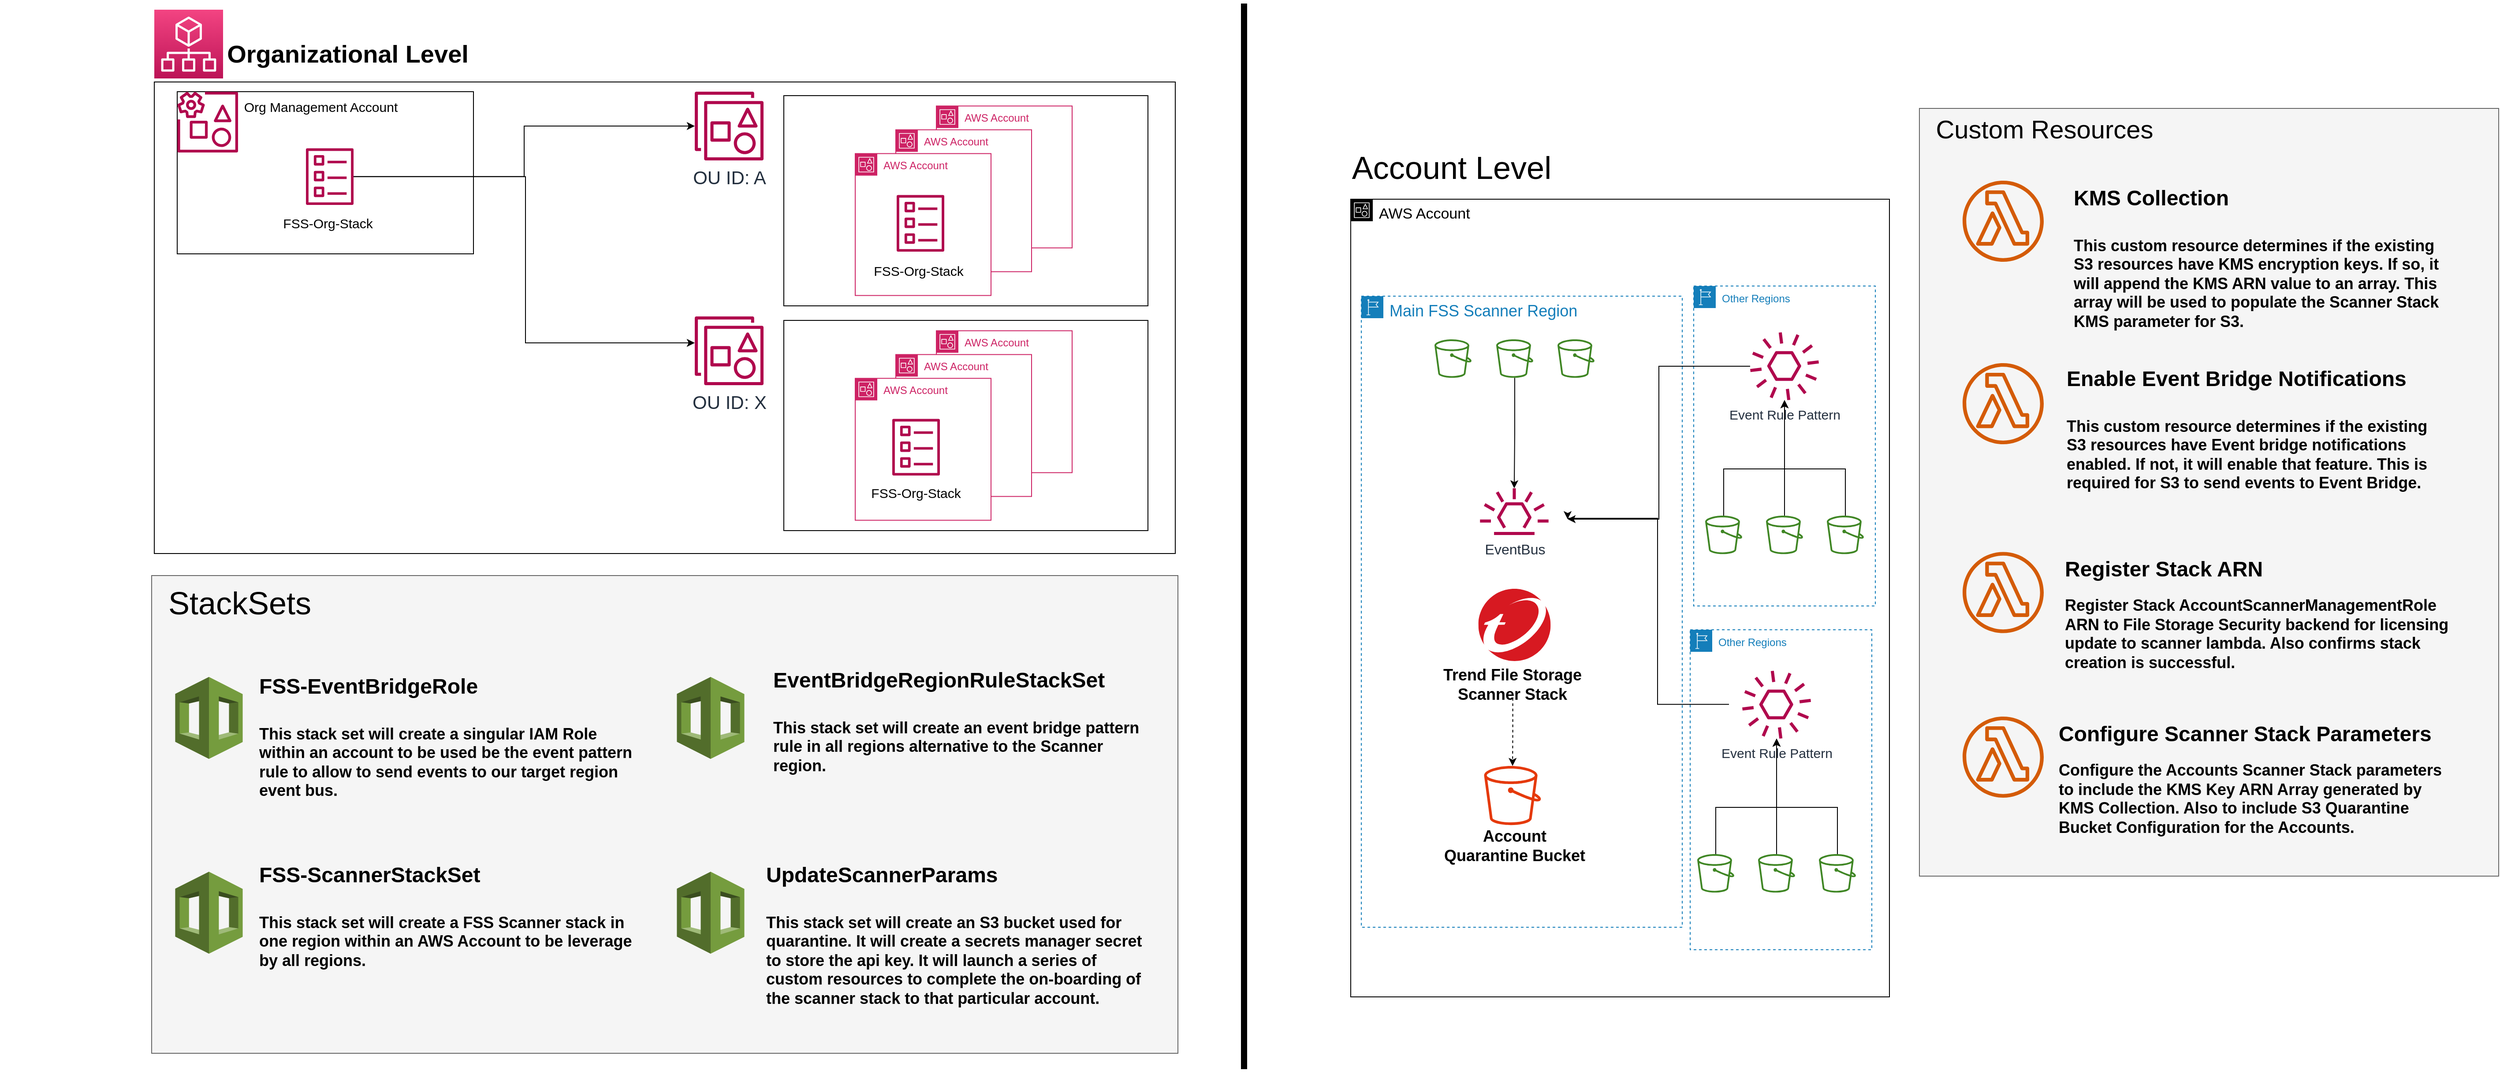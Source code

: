 <mxfile version="21.6.1" type="device">
  <diagram name="Page-1" id="3j2DbRwhAZ5pBn7KZ3mj">
    <mxGraphModel dx="3702" dy="1583" grid="0" gridSize="10" guides="1" tooltips="1" connect="1" arrows="1" fold="1" page="0" pageScale="1" pageWidth="850" pageHeight="1100" math="0" shadow="0">
      <root>
        <mxCell id="0" />
        <mxCell id="1" parent="0" />
        <mxCell id="oZfT8C8tXcBiXnzKXch5-41" value="" style="rounded=0;whiteSpace=wrap;html=1;rotation=90;fillColor=#f5f5f5;fontColor=#333333;strokeColor=#666666;" vertex="1" parent="1">
          <mxGeometry x="1581" y="-103" width="871" height="657" as="geometry" />
        </mxCell>
        <mxCell id="Dnke_G4tDf7t7-ALpO1Q-100" value="&lt;font style=&quot;font-size: 17px;&quot;&gt;AWS Account&lt;/font&gt;" style="points=[[0,0],[0.25,0],[0.5,0],[0.75,0],[1,0],[1,0.25],[1,0.5],[1,0.75],[1,1],[0.75,1],[0.5,1],[0.25,1],[0,1],[0,0.75],[0,0.5],[0,0.25]];outlineConnect=0;html=1;whiteSpace=wrap;fontSize=12;fontStyle=0;container=1;pointerEvents=0;collapsible=0;recursiveResize=0;shape=mxgraph.aws4.group;grIcon=mxgraph.aws4.group_account;verticalAlign=top;align=left;spacingLeft=30;dashed=0;" parent="1" vertex="1">
          <mxGeometry x="1043" y="-107" width="611" height="905" as="geometry" />
        </mxCell>
        <mxCell id="Dnke_G4tDf7t7-ALpO1Q-101" value="&lt;font style=&quot;font-size: 18px;&quot;&gt;Main FSS Scanner Region&lt;/font&gt;" style="points=[[0,0],[0.25,0],[0.5,0],[0.75,0],[1,0],[1,0.25],[1,0.5],[1,0.75],[1,1],[0.75,1],[0.5,1],[0.25,1],[0,1],[0,0.75],[0,0.5],[0,0.25]];outlineConnect=0;gradientColor=none;html=1;whiteSpace=wrap;fontSize=12;fontStyle=0;container=1;pointerEvents=0;collapsible=0;recursiveResize=0;shape=mxgraph.aws4.group;grIcon=mxgraph.aws4.group_region;strokeColor=#147EBA;fillColor=none;verticalAlign=top;align=left;spacingLeft=30;fontColor=#147EBA;dashed=1;" parent="Dnke_G4tDf7t7-ALpO1Q-100" vertex="1">
          <mxGeometry x="12" y="110" width="364" height="716" as="geometry" />
        </mxCell>
        <mxCell id="oZfT8C8tXcBiXnzKXch5-37" value="" style="whiteSpace=wrap;html=1;dashed=1;opacity=0;" vertex="1" parent="Dnke_G4tDf7t7-ALpO1Q-101">
          <mxGeometry x="114" y="223" width="120" height="60" as="geometry" />
        </mxCell>
        <mxCell id="Dnke_G4tDf7t7-ALpO1Q-104" value="" style="shape=image;verticalLabelPosition=bottom;labelBackgroundColor=default;verticalAlign=top;aspect=fixed;imageAspect=0;image=data:image/svg+xml,%3C%3Fxml%20version%3D%221.0%22%20encoding%3D%22utf-8%22%3F%3E%3Csvg%20version%3D%221.0%22%20id%3D%22Layer_1%22%20xmlns%3D%22http%3A%2F%2Fwww.w3.org%2F2000%2Fsvg%22%20xmlns%3Axlink%3D%22http%3A%2F%2Fwww.w3.org%2F1999%2Fxlink%22%20x%3D%220px%22%20y%3D%220px%22%20%20width%3D%2240px%22%20height%3D%2240px%22%20viewBox%3D%220%200%2040%2040%22%20enable-background%3D%22new%200%200%2040%2040%22%20xml%3Aspace%3D%22preserve%22%3E%3Cg%20id%3D%22Shape_2_%22%3E%20%3Cpath%20fill%3D%22%23FFFFFF%22%20d%3D%22M39.897%2C19.957c0%2C11.005-8.916%2C19.917-19.918%2C19.917%20%20c-11.006%2C0-19.927-8.912-19.927-19.917c0-11.006%2C8.919-19.918%2C19.927-19.918%20%20C30.982%2C0.039%2C39.897%2C8.953%2C39.897%2C19.957L39.897%2C19.957z%22%2F%3E%20%3Cpath%20fill%3D%22%23D71921%22%20d%3D%22M3.633%2C23.782c0.012-0.014%2C0.02-0.039%2C0.028-0.062%20%20c0.027-0.071%2C0.059-0.14%2C0.082-0.217c0.028-0.066%2C0.051-0.121%2C0.076-0.19%20%20c0.012-0.035%2C0.025-0.066%2C0.035-0.091c0.371-0.919%2C0.84-1.869%2C1.409-2.817%20%20c0.075-0.169%2C0.153-0.319%2C0.234-0.481l-2.4%2C0.011l0.584-1.28%20%20c1.974-0.541%2C5.264-1.644%2C8.41-4.682l0.087-0.012h1.656l-2.137%2C4.579%20%20l3.433-0.009l-0.632%2C1.368l-3.426%2C0.014c0%2C0-1.608%2C3.214-2.155%2C5.517%20%20c-0.424%2C2.57-0.009%2C4.483%2C2.293%2C5.204c1.422%2C0.437%2C3.193%2C0.334%2C5.103-0.202%20%20c4.446-1.39%2C9.196-4.443%2C12.675-8.486c5.726-6.652%2C5.841-13.458%2C0.252-15.186%20%20c-3.58-1.12-8.632%2C0.122-13.305%2C2.906c5.831-3.759%2C12.233-5.525%2C16.658-4.144%20%20c0.824%2C0.254%2C1.546%2C0.611%2C2.157%2C1.053c-3.647-4.02-8.931-6.553-14.789-6.553%20%20C8.939%2C0.021%2C0%2C8.955%2C0%2C19.98c0%2C4.063%2C1.218%2C7.851%2C3.312%2C11.01%20%20C2.519%2C29.042%2C2.632%2C26.537%2C3.633%2C23.782L3.633%2C23.782L3.633%2C23.782z%22%2F%3E%20%3Cpath%20fill%3D%22%23D71921%22%20d%3D%22M36.958%2C9.427c1.34%2C3.624-0.328%2C9.04-4.941%2C14.393%20%20c-6.92%2C8.046-17.854%2C12.913-24.414%2C10.879c-0.813-0.257-1.521-0.607-2.128-1.04%20%20c3.646%2C3.885%2C8.82%2C6.321%2C14.567%2C6.321C31.063%2C39.979%2C40%2C31.042%2C40%2C20.016%20%20C40%2C16.125%2C38.889%2C12.492%2C36.958%2C9.427L36.958%2C9.427L36.958%2C9.427z%22%2F%3E%3C%2Fg%3E%3Crect%20fill%3D%22none%22%20width%3D%2240%22%20height%3D%2240%22%2F%3E%3C%2Fsvg%3E;fontSize=14;" parent="Dnke_G4tDf7t7-ALpO1Q-101" vertex="1">
          <mxGeometry x="132.75" y="332" width="82" height="82" as="geometry" />
        </mxCell>
        <mxCell id="Dnke_G4tDf7t7-ALpO1Q-114" value="" style="sketch=0;outlineConnect=0;fontColor=#232F3E;gradientColor=none;fillColor=#3F8624;strokeColor=none;dashed=0;verticalLabelPosition=bottom;verticalAlign=top;align=center;html=1;fontSize=12;fontStyle=0;aspect=fixed;pointerEvents=1;shape=mxgraph.aws4.bucket;" parent="Dnke_G4tDf7t7-ALpO1Q-101" vertex="1">
          <mxGeometry x="83" y="49" width="42" height="43.68" as="geometry" />
        </mxCell>
        <mxCell id="oZfT8C8tXcBiXnzKXch5-6" style="edgeStyle=orthogonalEdgeStyle;rounded=0;orthogonalLoop=1;jettySize=auto;html=1;" edge="1" parent="Dnke_G4tDf7t7-ALpO1Q-101" source="Dnke_G4tDf7t7-ALpO1Q-115" target="Dnke_G4tDf7t7-ALpO1Q-105">
          <mxGeometry relative="1" as="geometry" />
        </mxCell>
        <mxCell id="Dnke_G4tDf7t7-ALpO1Q-115" value="" style="sketch=0;outlineConnect=0;fontColor=#232F3E;gradientColor=none;fillColor=#3F8624;strokeColor=none;dashed=0;verticalLabelPosition=bottom;verticalAlign=top;align=center;html=1;fontSize=12;fontStyle=0;aspect=fixed;pointerEvents=1;shape=mxgraph.aws4.bucket;" parent="Dnke_G4tDf7t7-ALpO1Q-101" vertex="1">
          <mxGeometry x="153" y="49" width="42" height="43.68" as="geometry" />
        </mxCell>
        <mxCell id="Dnke_G4tDf7t7-ALpO1Q-116" value="" style="sketch=0;outlineConnect=0;fontColor=#232F3E;gradientColor=none;fillColor=#3F8624;strokeColor=none;dashed=0;verticalLabelPosition=bottom;verticalAlign=top;align=center;html=1;fontSize=12;fontStyle=0;aspect=fixed;pointerEvents=1;shape=mxgraph.aws4.bucket;" parent="Dnke_G4tDf7t7-ALpO1Q-101" vertex="1">
          <mxGeometry x="222.5" y="49" width="42" height="43.68" as="geometry" />
        </mxCell>
        <mxCell id="oZfT8C8tXcBiXnzKXch5-10" style="edgeStyle=orthogonalEdgeStyle;rounded=0;orthogonalLoop=1;jettySize=auto;html=1;dashed=1;" edge="1" parent="Dnke_G4tDf7t7-ALpO1Q-101" source="Dnke_G4tDf7t7-ALpO1Q-119" target="oZfT8C8tXcBiXnzKXch5-3">
          <mxGeometry relative="1" as="geometry" />
        </mxCell>
        <mxCell id="Dnke_G4tDf7t7-ALpO1Q-119" value="&lt;font style=&quot;font-size: 18px;&quot;&gt;&lt;b&gt;Trend File Storage Scanner Stack&lt;br&gt;&lt;/b&gt;&lt;/font&gt;" style="text;html=1;strokeColor=none;fillColor=none;align=center;verticalAlign=middle;whiteSpace=wrap;rounded=0;" parent="Dnke_G4tDf7t7-ALpO1Q-101" vertex="1">
          <mxGeometry x="86.25" y="426" width="171" height="30" as="geometry" />
        </mxCell>
        <mxCell id="oZfT8C8tXcBiXnzKXch5-4" value="&lt;b&gt;&lt;font style=&quot;font-size: 18px;&quot;&gt;Account Quarantine Bucket&lt;/font&gt;&lt;/b&gt;" style="text;html=1;strokeColor=none;fillColor=none;align=center;verticalAlign=middle;whiteSpace=wrap;rounded=0;" vertex="1" parent="Dnke_G4tDf7t7-ALpO1Q-101">
          <mxGeometry x="88.75" y="609" width="169.5" height="30" as="geometry" />
        </mxCell>
        <mxCell id="oZfT8C8tXcBiXnzKXch5-3" value="" style="sketch=0;outlineConnect=0;fontColor=#232F3E;gradientColor=none;fillColor=#e5390a;strokeColor=none;dashed=0;verticalLabelPosition=bottom;verticalAlign=top;align=center;html=1;fontSize=12;fontStyle=0;aspect=fixed;pointerEvents=1;shape=mxgraph.aws4.bucket;" vertex="1" parent="Dnke_G4tDf7t7-ALpO1Q-101">
          <mxGeometry x="139.25" y="533" width="64.5" height="67.08" as="geometry" />
        </mxCell>
        <mxCell id="Dnke_G4tDf7t7-ALpO1Q-105" value="&lt;font style=&quot;font-size: 16px;&quot;&gt;EventBus&lt;/font&gt;" style="sketch=0;outlineConnect=0;fontColor=#232F3E;gradientColor=none;fillColor=#B0084D;strokeColor=none;dashed=0;verticalLabelPosition=bottom;verticalAlign=top;align=center;html=1;fontSize=12;fontStyle=0;aspect=fixed;pointerEvents=1;shape=mxgraph.aws4.eventbridge_default_event_bus_resource;" parent="Dnke_G4tDf7t7-ALpO1Q-101" vertex="1">
          <mxGeometry x="134.5" y="218" width="78" height="53" as="geometry" />
        </mxCell>
        <mxCell id="Dnke_G4tDf7t7-ALpO1Q-102" value="Other Regions" style="points=[[0,0],[0.25,0],[0.5,0],[0.75,0],[1,0],[1,0.25],[1,0.5],[1,0.75],[1,1],[0.75,1],[0.5,1],[0.25,1],[0,1],[0,0.75],[0,0.5],[0,0.25]];outlineConnect=0;gradientColor=none;html=1;whiteSpace=wrap;fontSize=12;fontStyle=0;container=1;pointerEvents=0;collapsible=0;recursiveResize=0;shape=mxgraph.aws4.group;grIcon=mxgraph.aws4.group_region;strokeColor=#147EBA;fillColor=none;verticalAlign=top;align=left;spacingLeft=30;fontColor=#147EBA;dashed=1;" parent="Dnke_G4tDf7t7-ALpO1Q-100" vertex="1">
          <mxGeometry x="385" y="488.5" width="206" height="363" as="geometry" />
        </mxCell>
        <mxCell id="oZfT8C8tXcBiXnzKXch5-20" value="&lt;font style=&quot;font-size: 15px;&quot;&gt;Event Rule Pattern&lt;br&gt;&lt;/font&gt;" style="sketch=0;outlineConnect=0;fontColor=#232F3E;gradientColor=none;fillColor=#B0084D;strokeColor=none;dashed=0;verticalLabelPosition=bottom;verticalAlign=top;align=center;html=1;fontSize=12;fontStyle=0;aspect=fixed;pointerEvents=1;shape=mxgraph.aws4.event;" vertex="1" parent="Dnke_G4tDf7t7-ALpO1Q-102">
          <mxGeometry x="59" y="46" width="78" height="78" as="geometry" />
        </mxCell>
        <mxCell id="oZfT8C8tXcBiXnzKXch5-21" style="edgeStyle=orthogonalEdgeStyle;rounded=0;orthogonalLoop=1;jettySize=auto;html=1;" edge="1" parent="Dnke_G4tDf7t7-ALpO1Q-102" source="oZfT8C8tXcBiXnzKXch5-26" target="oZfT8C8tXcBiXnzKXch5-20">
          <mxGeometry relative="1" as="geometry">
            <Array as="points">
              <mxPoint x="167" y="201.5" />
              <mxPoint x="98" y="201.5" />
            </Array>
          </mxGeometry>
        </mxCell>
        <mxCell id="oZfT8C8tXcBiXnzKXch5-22" style="edgeStyle=orthogonalEdgeStyle;rounded=0;orthogonalLoop=1;jettySize=auto;html=1;" edge="1" parent="Dnke_G4tDf7t7-ALpO1Q-102" source="oZfT8C8tXcBiXnzKXch5-25" target="oZfT8C8tXcBiXnzKXch5-20">
          <mxGeometry relative="1" as="geometry">
            <Array as="points">
              <mxPoint x="29" y="201.5" />
              <mxPoint x="98" y="201.5" />
            </Array>
          </mxGeometry>
        </mxCell>
        <mxCell id="oZfT8C8tXcBiXnzKXch5-23" style="edgeStyle=orthogonalEdgeStyle;rounded=0;orthogonalLoop=1;jettySize=auto;html=1;" edge="1" parent="Dnke_G4tDf7t7-ALpO1Q-102" source="oZfT8C8tXcBiXnzKXch5-24" target="oZfT8C8tXcBiXnzKXch5-20">
          <mxGeometry relative="1" as="geometry" />
        </mxCell>
        <mxCell id="oZfT8C8tXcBiXnzKXch5-24" value="" style="sketch=0;outlineConnect=0;fontColor=#232F3E;gradientColor=none;fillColor=#3F8624;strokeColor=none;dashed=0;verticalLabelPosition=bottom;verticalAlign=top;align=center;html=1;fontSize=12;fontStyle=0;aspect=fixed;pointerEvents=1;shape=mxgraph.aws4.bucket;" vertex="1" parent="Dnke_G4tDf7t7-ALpO1Q-102">
          <mxGeometry x="77" y="254.5" width="42" height="43.68" as="geometry" />
        </mxCell>
        <mxCell id="oZfT8C8tXcBiXnzKXch5-25" value="" style="sketch=0;outlineConnect=0;fontColor=#232F3E;gradientColor=none;fillColor=#3F8624;strokeColor=none;dashed=0;verticalLabelPosition=bottom;verticalAlign=top;align=center;html=1;fontSize=12;fontStyle=0;aspect=fixed;pointerEvents=1;shape=mxgraph.aws4.bucket;" vertex="1" parent="Dnke_G4tDf7t7-ALpO1Q-102">
          <mxGeometry x="8" y="254.5" width="42" height="43.68" as="geometry" />
        </mxCell>
        <mxCell id="oZfT8C8tXcBiXnzKXch5-26" value="" style="sketch=0;outlineConnect=0;fontColor=#232F3E;gradientColor=none;fillColor=#3F8624;strokeColor=none;dashed=0;verticalLabelPosition=bottom;verticalAlign=top;align=center;html=1;fontSize=12;fontStyle=0;aspect=fixed;pointerEvents=1;shape=mxgraph.aws4.bucket;" vertex="1" parent="Dnke_G4tDf7t7-ALpO1Q-102">
          <mxGeometry x="146" y="254.5" width="42" height="43.68" as="geometry" />
        </mxCell>
        <mxCell id="oZfT8C8tXcBiXnzKXch5-19" value="Other Regions" style="points=[[0,0],[0.25,0],[0.5,0],[0.75,0],[1,0],[1,0.25],[1,0.5],[1,0.75],[1,1],[0.75,1],[0.5,1],[0.25,1],[0,1],[0,0.75],[0,0.5],[0,0.25]];outlineConnect=0;gradientColor=none;html=1;whiteSpace=wrap;fontSize=12;fontStyle=0;container=1;pointerEvents=0;collapsible=0;recursiveResize=0;shape=mxgraph.aws4.group;grIcon=mxgraph.aws4.group_region;strokeColor=#147EBA;fillColor=none;verticalAlign=top;align=left;spacingLeft=30;fontColor=#147EBA;dashed=1;" vertex="1" parent="Dnke_G4tDf7t7-ALpO1Q-100">
          <mxGeometry x="389" y="98.5" width="206" height="363" as="geometry" />
        </mxCell>
        <mxCell id="Dnke_G4tDf7t7-ALpO1Q-121" value="&lt;font style=&quot;font-size: 15px;&quot;&gt;Event Rule Pattern&lt;br&gt;&lt;/font&gt;" style="sketch=0;outlineConnect=0;fontColor=#232F3E;gradientColor=none;fillColor=#B0084D;strokeColor=none;dashed=0;verticalLabelPosition=bottom;verticalAlign=top;align=center;html=1;fontSize=12;fontStyle=0;aspect=fixed;pointerEvents=1;shape=mxgraph.aws4.event;" parent="oZfT8C8tXcBiXnzKXch5-19" vertex="1">
          <mxGeometry x="64" y="52" width="78" height="78" as="geometry" />
        </mxCell>
        <mxCell id="Dnke_G4tDf7t7-ALpO1Q-125" style="edgeStyle=orthogonalEdgeStyle;rounded=0;orthogonalLoop=1;jettySize=auto;html=1;" parent="oZfT8C8tXcBiXnzKXch5-19" source="Dnke_G4tDf7t7-ALpO1Q-113" target="Dnke_G4tDf7t7-ALpO1Q-121" edge="1">
          <mxGeometry relative="1" as="geometry">
            <Array as="points">
              <mxPoint x="172" y="207.5" />
              <mxPoint x="103" y="207.5" />
            </Array>
          </mxGeometry>
        </mxCell>
        <mxCell id="Dnke_G4tDf7t7-ALpO1Q-123" style="edgeStyle=orthogonalEdgeStyle;rounded=0;orthogonalLoop=1;jettySize=auto;html=1;" parent="oZfT8C8tXcBiXnzKXch5-19" source="Dnke_G4tDf7t7-ALpO1Q-111" target="Dnke_G4tDf7t7-ALpO1Q-121" edge="1">
          <mxGeometry relative="1" as="geometry">
            <Array as="points">
              <mxPoint x="34" y="207.5" />
              <mxPoint x="103" y="207.5" />
            </Array>
          </mxGeometry>
        </mxCell>
        <mxCell id="Dnke_G4tDf7t7-ALpO1Q-124" style="edgeStyle=orthogonalEdgeStyle;rounded=0;orthogonalLoop=1;jettySize=auto;html=1;" parent="oZfT8C8tXcBiXnzKXch5-19" source="Dnke_G4tDf7t7-ALpO1Q-112" target="Dnke_G4tDf7t7-ALpO1Q-121" edge="1">
          <mxGeometry relative="1" as="geometry" />
        </mxCell>
        <mxCell id="Dnke_G4tDf7t7-ALpO1Q-112" value="" style="sketch=0;outlineConnect=0;fontColor=#232F3E;gradientColor=none;fillColor=#3F8624;strokeColor=none;dashed=0;verticalLabelPosition=bottom;verticalAlign=top;align=center;html=1;fontSize=12;fontStyle=0;aspect=fixed;pointerEvents=1;shape=mxgraph.aws4.bucket;" parent="oZfT8C8tXcBiXnzKXch5-19" vertex="1">
          <mxGeometry x="82" y="260.5" width="42" height="43.68" as="geometry" />
        </mxCell>
        <mxCell id="Dnke_G4tDf7t7-ALpO1Q-111" value="" style="sketch=0;outlineConnect=0;fontColor=#232F3E;gradientColor=none;fillColor=#3F8624;strokeColor=none;dashed=0;verticalLabelPosition=bottom;verticalAlign=top;align=center;html=1;fontSize=12;fontStyle=0;aspect=fixed;pointerEvents=1;shape=mxgraph.aws4.bucket;" parent="oZfT8C8tXcBiXnzKXch5-19" vertex="1">
          <mxGeometry x="13" y="260.5" width="42" height="43.68" as="geometry" />
        </mxCell>
        <mxCell id="Dnke_G4tDf7t7-ALpO1Q-113" value="" style="sketch=0;outlineConnect=0;fontColor=#232F3E;gradientColor=none;fillColor=#3F8624;strokeColor=none;dashed=0;verticalLabelPosition=bottom;verticalAlign=top;align=center;html=1;fontSize=12;fontStyle=0;aspect=fixed;pointerEvents=1;shape=mxgraph.aws4.bucket;" parent="oZfT8C8tXcBiXnzKXch5-19" vertex="1">
          <mxGeometry x="151" y="260.5" width="42" height="43.68" as="geometry" />
        </mxCell>
        <mxCell id="oZfT8C8tXcBiXnzKXch5-38" style="edgeStyle=orthogonalEdgeStyle;rounded=0;orthogonalLoop=1;jettySize=auto;html=1;entryX=1;entryY=0.5;entryDx=0;entryDy=0;" edge="1" parent="Dnke_G4tDf7t7-ALpO1Q-100" source="Dnke_G4tDf7t7-ALpO1Q-121" target="oZfT8C8tXcBiXnzKXch5-37">
          <mxGeometry relative="1" as="geometry" />
        </mxCell>
        <mxCell id="oZfT8C8tXcBiXnzKXch5-39" style="edgeStyle=orthogonalEdgeStyle;rounded=0;orthogonalLoop=1;jettySize=auto;html=1;entryX=1;entryY=0.5;entryDx=0;entryDy=0;" edge="1" parent="Dnke_G4tDf7t7-ALpO1Q-100" target="oZfT8C8tXcBiXnzKXch5-37">
          <mxGeometry relative="1" as="geometry">
            <mxPoint x="429" y="573.067" as="sourcePoint" />
            <mxPoint x="213.25" y="362" as="targetPoint" />
            <Array as="points">
              <mxPoint x="348" y="573" />
              <mxPoint x="348" y="362" />
              <mxPoint x="246" y="362" />
            </Array>
          </mxGeometry>
        </mxCell>
        <mxCell id="Dnke_G4tDf7t7-ALpO1Q-34" value="" style="rounded=0;whiteSpace=wrap;html=1;" parent="1" vertex="1">
          <mxGeometry x="-314" y="-240" width="1158" height="535" as="geometry" />
        </mxCell>
        <mxCell id="Dnke_G4tDf7t7-ALpO1Q-35" value="" style="sketch=0;points=[[0,0,0],[0.25,0,0],[0.5,0,0],[0.75,0,0],[1,0,0],[0,1,0],[0.25,1,0],[0.5,1,0],[0.75,1,0],[1,1,0],[0,0.25,0],[0,0.5,0],[0,0.75,0],[1,0.25,0],[1,0.5,0],[1,0.75,0]];points=[[0,0,0],[0.25,0,0],[0.5,0,0],[0.75,0,0],[1,0,0],[0,1,0],[0.25,1,0],[0.5,1,0],[0.75,1,0],[1,1,0],[0,0.25,0],[0,0.5,0],[0,0.75,0],[1,0.25,0],[1,0.5,0],[1,0.75,0]];outlineConnect=0;fontColor=#232F3E;gradientColor=#F34482;gradientDirection=north;fillColor=#BC1356;strokeColor=#ffffff;dashed=0;verticalLabelPosition=bottom;verticalAlign=top;align=center;html=1;fontSize=12;fontStyle=0;aspect=fixed;shape=mxgraph.aws4.resourceIcon;resIcon=mxgraph.aws4.organizations;" parent="1" vertex="1">
          <mxGeometry x="-314" y="-322" width="78" height="78" as="geometry" />
        </mxCell>
        <mxCell id="Dnke_G4tDf7t7-ALpO1Q-36" value="&lt;b&gt;&lt;font style=&quot;font-size: 28px;&quot;&gt;Organizational Level&lt;/font&gt;&lt;/b&gt;" style="text;html=1;align=center;verticalAlign=middle;resizable=0;points=[];autosize=1;strokeColor=none;fillColor=none;" parent="1" vertex="1">
          <mxGeometry x="-241" y="-295" width="292" height="46" as="geometry" />
        </mxCell>
        <mxCell id="Dnke_G4tDf7t7-ALpO1Q-37" value="" style="rounded=0;whiteSpace=wrap;html=1;" parent="1" vertex="1">
          <mxGeometry x="-288" y="-229" width="336" height="184" as="geometry" />
        </mxCell>
        <mxCell id="Dnke_G4tDf7t7-ALpO1Q-38" value="" style="sketch=0;outlineConnect=0;fontColor=#232F3E;gradientColor=none;fillColor=#B0084D;strokeColor=none;dashed=0;verticalLabelPosition=bottom;verticalAlign=top;align=center;html=1;fontSize=12;fontStyle=0;aspect=fixed;pointerEvents=1;shape=mxgraph.aws4.organizations_management_account2;" parent="1" vertex="1">
          <mxGeometry x="-288" y="-229" width="69" height="69" as="geometry" />
        </mxCell>
        <mxCell id="Dnke_G4tDf7t7-ALpO1Q-91" style="edgeStyle=orthogonalEdgeStyle;rounded=0;orthogonalLoop=1;jettySize=auto;html=1;" parent="1" source="Dnke_G4tDf7t7-ALpO1Q-39" target="Dnke_G4tDf7t7-ALpO1Q-58" edge="1">
          <mxGeometry relative="1" as="geometry" />
        </mxCell>
        <mxCell id="Dnke_G4tDf7t7-ALpO1Q-92" style="edgeStyle=orthogonalEdgeStyle;rounded=0;orthogonalLoop=1;jettySize=auto;html=1;" parent="1" source="Dnke_G4tDf7t7-ALpO1Q-39" target="Dnke_G4tDf7t7-ALpO1Q-88" edge="1">
          <mxGeometry relative="1" as="geometry">
            <Array as="points">
              <mxPoint x="107" y="-133" />
              <mxPoint x="107" y="56" />
            </Array>
          </mxGeometry>
        </mxCell>
        <mxCell id="Dnke_G4tDf7t7-ALpO1Q-39" value="" style="sketch=0;outlineConnect=0;fontColor=#232F3E;gradientColor=none;fillColor=#B0084D;strokeColor=none;dashed=0;verticalLabelPosition=bottom;verticalAlign=top;align=center;html=1;fontSize=12;fontStyle=0;aspect=fixed;pointerEvents=1;shape=mxgraph.aws4.template;" parent="1" vertex="1">
          <mxGeometry x="-142" y="-165" width="54" height="64.8" as="geometry" />
        </mxCell>
        <mxCell id="Dnke_G4tDf7t7-ALpO1Q-40" value="&lt;font style=&quot;font-size: 15px;&quot;&gt;Org Management Account&lt;br&gt;&lt;/font&gt;" style="text;html=1;strokeColor=none;fillColor=none;align=center;verticalAlign=middle;whiteSpace=wrap;rounded=0;" parent="1" vertex="1">
          <mxGeometry x="-228" y="-227" width="206" height="30" as="geometry" />
        </mxCell>
        <mxCell id="Dnke_G4tDf7t7-ALpO1Q-43" value="" style="rounded=0;whiteSpace=wrap;html=1;" parent="1" vertex="1">
          <mxGeometry x="400" y="-224.5" width="413" height="238.5" as="geometry" />
        </mxCell>
        <mxCell id="Dnke_G4tDf7t7-ALpO1Q-47" value="" style="group" parent="1" vertex="1" connectable="0">
          <mxGeometry x="481" y="-212.75" width="246" height="215" as="geometry" />
        </mxCell>
        <mxCell id="Dnke_G4tDf7t7-ALpO1Q-44" value="AWS Account" style="points=[[0,0],[0.25,0],[0.5,0],[0.75,0],[1,0],[1,0.25],[1,0.5],[1,0.75],[1,1],[0.75,1],[0.5,1],[0.25,1],[0,1],[0,0.75],[0,0.5],[0,0.25]];outlineConnect=0;gradientColor=none;html=1;whiteSpace=wrap;fontSize=12;fontStyle=0;container=1;pointerEvents=0;collapsible=0;recursiveResize=0;shape=mxgraph.aws4.group;grIcon=mxgraph.aws4.group_account;strokeColor=#CD2264;fillColor=none;verticalAlign=top;align=left;spacingLeft=30;fontColor=#CD2264;dashed=0;" parent="Dnke_G4tDf7t7-ALpO1Q-47" vertex="1">
          <mxGeometry x="92" width="154" height="161" as="geometry" />
        </mxCell>
        <mxCell id="Dnke_G4tDf7t7-ALpO1Q-46" value="AWS Account" style="points=[[0,0],[0.25,0],[0.5,0],[0.75,0],[1,0],[1,0.25],[1,0.5],[1,0.75],[1,1],[0.75,1],[0.5,1],[0.25,1],[0,1],[0,0.75],[0,0.5],[0,0.25]];outlineConnect=0;gradientColor=none;html=1;whiteSpace=wrap;fontSize=12;fontStyle=0;container=1;pointerEvents=0;collapsible=0;recursiveResize=0;shape=mxgraph.aws4.group;grIcon=mxgraph.aws4.group_account;strokeColor=#CD2264;fillColor=default;verticalAlign=top;align=left;spacingLeft=30;fontColor=#CD2264;dashed=0;" parent="Dnke_G4tDf7t7-ALpO1Q-47" vertex="1">
          <mxGeometry x="46" y="27" width="154" height="161" as="geometry" />
        </mxCell>
        <mxCell id="Dnke_G4tDf7t7-ALpO1Q-45" value="AWS Account" style="points=[[0,0],[0.25,0],[0.5,0],[0.75,0],[1,0],[1,0.25],[1,0.5],[1,0.75],[1,1],[0.75,1],[0.5,1],[0.25,1],[0,1],[0,0.75],[0,0.5],[0,0.25]];outlineConnect=0;gradientColor=none;html=1;whiteSpace=wrap;fontSize=12;fontStyle=0;container=1;pointerEvents=0;collapsible=0;recursiveResize=0;shape=mxgraph.aws4.group;grIcon=mxgraph.aws4.group_account;strokeColor=#CD2264;fillColor=#FFFFFF;verticalAlign=top;align=left;spacingLeft=30;fontColor=#CD2264;dashed=0;" parent="Dnke_G4tDf7t7-ALpO1Q-47" vertex="1">
          <mxGeometry y="54" width="154" height="161" as="geometry" />
        </mxCell>
        <mxCell id="Dnke_G4tDf7t7-ALpO1Q-94" value="&lt;font style=&quot;font-size: 15px;&quot;&gt;FSS-Org-Stack&lt;/font&gt;" style="text;html=1;strokeColor=none;fillColor=none;align=center;verticalAlign=middle;whiteSpace=wrap;rounded=0;" parent="Dnke_G4tDf7t7-ALpO1Q-45" vertex="1">
          <mxGeometry x="20" y="117.75" width="104" height="30" as="geometry" />
        </mxCell>
        <mxCell id="Dnke_G4tDf7t7-ALpO1Q-58" value="&lt;font style=&quot;font-size: 21px;&quot;&gt;OU ID: A&lt;br&gt;&lt;/font&gt;" style="sketch=0;outlineConnect=0;fontColor=#232F3E;gradientColor=none;fillColor=#B0084D;strokeColor=none;dashed=0;verticalLabelPosition=bottom;verticalAlign=top;align=center;html=1;fontSize=12;fontStyle=0;aspect=fixed;pointerEvents=1;shape=mxgraph.aws4.organizations_organizational_unit2;" parent="1" vertex="1">
          <mxGeometry x="299" y="-229" width="78" height="78" as="geometry" />
        </mxCell>
        <mxCell id="Dnke_G4tDf7t7-ALpO1Q-83" value="" style="rounded=0;whiteSpace=wrap;html=1;" parent="1" vertex="1">
          <mxGeometry x="400" y="30.5" width="413" height="238.5" as="geometry" />
        </mxCell>
        <mxCell id="Dnke_G4tDf7t7-ALpO1Q-84" value="" style="group" parent="1" vertex="1" connectable="0">
          <mxGeometry x="481" y="42.25" width="246" height="215" as="geometry" />
        </mxCell>
        <mxCell id="Dnke_G4tDf7t7-ALpO1Q-85" value="AWS Account" style="points=[[0,0],[0.25,0],[0.5,0],[0.75,0],[1,0],[1,0.25],[1,0.5],[1,0.75],[1,1],[0.75,1],[0.5,1],[0.25,1],[0,1],[0,0.75],[0,0.5],[0,0.25]];outlineConnect=0;gradientColor=none;html=1;whiteSpace=wrap;fontSize=12;fontStyle=0;container=1;pointerEvents=0;collapsible=0;recursiveResize=0;shape=mxgraph.aws4.group;grIcon=mxgraph.aws4.group_account;strokeColor=#CD2264;fillColor=none;verticalAlign=top;align=left;spacingLeft=30;fontColor=#CD2264;dashed=0;" parent="Dnke_G4tDf7t7-ALpO1Q-84" vertex="1">
          <mxGeometry x="92" width="154" height="161" as="geometry" />
        </mxCell>
        <mxCell id="Dnke_G4tDf7t7-ALpO1Q-86" value="AWS Account" style="points=[[0,0],[0.25,0],[0.5,0],[0.75,0],[1,0],[1,0.25],[1,0.5],[1,0.75],[1,1],[0.75,1],[0.5,1],[0.25,1],[0,1],[0,0.75],[0,0.5],[0,0.25]];outlineConnect=0;gradientColor=none;html=1;whiteSpace=wrap;fontSize=12;fontStyle=0;container=1;pointerEvents=0;collapsible=0;recursiveResize=0;shape=mxgraph.aws4.group;grIcon=mxgraph.aws4.group_account;strokeColor=#CD2264;fillColor=default;verticalAlign=top;align=left;spacingLeft=30;fontColor=#CD2264;dashed=0;" parent="Dnke_G4tDf7t7-ALpO1Q-84" vertex="1">
          <mxGeometry x="46" y="27" width="154" height="161" as="geometry" />
        </mxCell>
        <mxCell id="Dnke_G4tDf7t7-ALpO1Q-87" value="AWS Account" style="points=[[0,0],[0.25,0],[0.5,0],[0.75,0],[1,0],[1,0.25],[1,0.5],[1,0.75],[1,1],[0.75,1],[0.5,1],[0.25,1],[0,1],[0,0.75],[0,0.5],[0,0.25]];outlineConnect=0;gradientColor=none;html=1;whiteSpace=wrap;fontSize=12;fontStyle=0;container=1;pointerEvents=0;collapsible=0;recursiveResize=0;shape=mxgraph.aws4.group;grIcon=mxgraph.aws4.group_account;strokeColor=#CD2264;fillColor=#FFFFFF;verticalAlign=top;align=left;spacingLeft=30;fontColor=#CD2264;dashed=0;" parent="Dnke_G4tDf7t7-ALpO1Q-84" vertex="1">
          <mxGeometry y="54" width="154" height="161" as="geometry" />
        </mxCell>
        <mxCell id="Dnke_G4tDf7t7-ALpO1Q-88" value="&lt;font style=&quot;font-size: 21px;&quot;&gt;OU ID: X&lt;br&gt;&lt;/font&gt;" style="sketch=0;outlineConnect=0;fontColor=#232F3E;gradientColor=none;fillColor=#B0084D;strokeColor=none;dashed=0;verticalLabelPosition=bottom;verticalAlign=top;align=center;html=1;fontSize=12;fontStyle=0;aspect=fixed;pointerEvents=1;shape=mxgraph.aws4.organizations_organizational_unit2;" parent="1" vertex="1">
          <mxGeometry x="299" y="26" width="78" height="78" as="geometry" />
        </mxCell>
        <mxCell id="Dnke_G4tDf7t7-ALpO1Q-89" value="" style="sketch=0;outlineConnect=0;fontColor=#232F3E;gradientColor=none;fillColor=#B0084D;strokeColor=none;dashed=0;verticalLabelPosition=bottom;verticalAlign=top;align=center;html=1;fontSize=12;fontStyle=0;aspect=fixed;pointerEvents=1;shape=mxgraph.aws4.template;" parent="1" vertex="1">
          <mxGeometry x="528" y="-112" width="54" height="64.8" as="geometry" />
        </mxCell>
        <mxCell id="Dnke_G4tDf7t7-ALpO1Q-90" value="" style="sketch=0;outlineConnect=0;fontColor=#232F3E;gradientColor=none;fillColor=#B0084D;strokeColor=none;dashed=0;verticalLabelPosition=bottom;verticalAlign=top;align=center;html=1;fontSize=12;fontStyle=0;aspect=fixed;pointerEvents=1;shape=mxgraph.aws4.template;" parent="1" vertex="1">
          <mxGeometry x="523" y="142" width="54" height="64.8" as="geometry" />
        </mxCell>
        <mxCell id="Dnke_G4tDf7t7-ALpO1Q-93" value="&lt;font style=&quot;font-size: 15px;&quot;&gt;FSS-Org-Stack&lt;/font&gt;" style="text;html=1;strokeColor=none;fillColor=none;align=center;verticalAlign=middle;whiteSpace=wrap;rounded=0;" parent="1" vertex="1">
          <mxGeometry x="-169" y="-94.6" width="104" height="30" as="geometry" />
        </mxCell>
        <mxCell id="Dnke_G4tDf7t7-ALpO1Q-95" value="&lt;font style=&quot;font-size: 15px;&quot;&gt;FSS-Org-Stack&lt;/font&gt;" style="text;html=1;strokeColor=none;fillColor=none;align=center;verticalAlign=middle;whiteSpace=wrap;rounded=0;" parent="1" vertex="1">
          <mxGeometry x="498" y="211" width="104" height="30" as="geometry" />
        </mxCell>
        <mxCell id="Dnke_G4tDf7t7-ALpO1Q-139" value="" style="sketch=0;outlineConnect=0;fontColor=#232F3E;gradientColor=none;fillColor=#D45B07;strokeColor=none;dashed=0;verticalLabelPosition=bottom;verticalAlign=top;align=center;html=1;fontSize=12;fontStyle=0;aspect=fixed;pointerEvents=1;shape=mxgraph.aws4.lambda_function;" parent="1" vertex="1">
          <mxGeometry x="1737" y="79" width="92" height="92" as="geometry" />
        </mxCell>
        <mxCell id="oZfT8C8tXcBiXnzKXch5-1" value="" style="sketch=0;outlineConnect=0;fontColor=#232F3E;gradientColor=none;fillColor=#D45B07;strokeColor=none;dashed=0;verticalLabelPosition=bottom;verticalAlign=top;align=center;html=1;fontSize=12;fontStyle=0;aspect=fixed;pointerEvents=1;shape=mxgraph.aws4.lambda_function;" vertex="1" parent="1">
          <mxGeometry x="1737" y="-128" width="92" height="92" as="geometry" />
        </mxCell>
        <mxCell id="oZfT8C8tXcBiXnzKXch5-27" value="" style="sketch=0;outlineConnect=0;fontColor=#232F3E;gradientColor=none;fillColor=#D45B07;strokeColor=none;dashed=0;verticalLabelPosition=bottom;verticalAlign=top;align=center;html=1;fontSize=12;fontStyle=0;aspect=fixed;pointerEvents=1;shape=mxgraph.aws4.lambda_function;" vertex="1" parent="1">
          <mxGeometry x="1737" y="293.25" width="92" height="92" as="geometry" />
        </mxCell>
        <mxCell id="oZfT8C8tXcBiXnzKXch5-28" value="&lt;font style=&quot;font-size: 36px;&quot;&gt;Account Level&lt;font&gt;&lt;br&gt;&lt;/font&gt;&lt;/font&gt;" style="text;html=1;strokeColor=none;fillColor=none;align=center;verticalAlign=middle;whiteSpace=wrap;rounded=0;" vertex="1" parent="1">
          <mxGeometry x="1043" y="-158" width="229" height="30" as="geometry" />
        </mxCell>
        <mxCell id="oZfT8C8tXcBiXnzKXch5-29" value="&lt;div style=&quot;font-size: 24px;&quot;&gt;&lt;b&gt;&lt;font style=&quot;font-size: 24px;&quot;&gt;KMS Collection &lt;/font&gt;&lt;br&gt;&lt;/b&gt;&lt;/div&gt;&lt;div&gt;&lt;b&gt;&lt;br&gt;&lt;/b&gt;&lt;/div&gt;&lt;div&gt;&lt;b&gt;&lt;br&gt;&lt;/b&gt;&lt;/div&gt;&lt;div style=&quot;font-size: 18px;&quot;&gt;&lt;b&gt;This custom resource determines if the existing S3 resources have KMS encryption keys. If so, it will append the KMS ARN value to an array. This array will be used to populate the Scanner Stack KMS parameter for S3.&lt;br&gt;&lt;/b&gt;&lt;/div&gt;" style="text;html=1;strokeColor=none;fillColor=none;spacing=5;spacingTop=-20;whiteSpace=wrap;overflow=hidden;rounded=0;" vertex="1" parent="1">
          <mxGeometry x="1858" y="-112" width="437" height="177" as="geometry" />
        </mxCell>
        <mxCell id="oZfT8C8tXcBiXnzKXch5-31" value="&lt;h1&gt;Register Stack ARN&lt;br&gt;&lt;/h1&gt;&lt;p&gt;&lt;font style=&quot;font-size: 18px;&quot;&gt;&lt;b&gt;Register Stack AccountScannerManagementRole ARN to File Storage Security backend for licensing update to scanner lambda. Also confirms stack creation is successful.&lt;/b&gt;&lt;/font&gt;&lt;br&gt;&lt;/p&gt;" style="text;html=1;strokeColor=none;fillColor=none;spacing=5;spacingTop=-20;whiteSpace=wrap;overflow=hidden;rounded=0;" vertex="1" parent="1">
          <mxGeometry x="1848" y="293.25" width="449" height="155.75" as="geometry" />
        </mxCell>
        <mxCell id="oZfT8C8tXcBiXnzKXch5-32" value="&lt;div&gt;&lt;b style=&quot;font-size: 24px;&quot;&gt;&lt;font style=&quot;font-size: 24px;&quot;&gt;Enable Event Bridge Notifications&lt;br&gt;&lt;/font&gt;&lt;/b&gt;&lt;/div&gt;&lt;div&gt;&lt;b&gt;&lt;br&gt;&lt;/b&gt;&lt;/div&gt;&lt;div&gt;&lt;b&gt;&lt;br&gt;&lt;/b&gt;&lt;/div&gt;&lt;div style=&quot;font-size: 18px;&quot;&gt;&lt;b&gt;This custom resource determines if the existing S3 resources have Event bridge notifications enabled. If not, it will enable that feature. This is required for S3 to send events to Event Bridge.&lt;br&gt;&lt;/b&gt;&lt;/div&gt;" style="text;html=1;strokeColor=none;fillColor=none;spacing=5;spacingTop=-20;whiteSpace=wrap;overflow=hidden;rounded=0;" vertex="1" parent="1">
          <mxGeometry x="1850" y="93.3" width="437" height="152.2" as="geometry" />
        </mxCell>
        <mxCell id="oZfT8C8tXcBiXnzKXch5-33" value="" style="sketch=0;outlineConnect=0;fontColor=#232F3E;gradientColor=none;fillColor=#D45B07;strokeColor=none;dashed=0;verticalLabelPosition=bottom;verticalAlign=top;align=center;html=1;fontSize=12;fontStyle=0;aspect=fixed;pointerEvents=1;shape=mxgraph.aws4.lambda_function;" vertex="1" parent="1">
          <mxGeometry x="1737" y="480" width="92" height="92" as="geometry" />
        </mxCell>
        <mxCell id="oZfT8C8tXcBiXnzKXch5-34" value="&lt;h1&gt;Configure Scanner Stack Parameters&lt;br&gt;&lt;/h1&gt;&lt;p&gt;&lt;font style=&quot;font-size: 18px;&quot;&gt;&lt;b&gt;Configure the Accounts Scanner Stack parameters to include the KMS Key ARN Array generated by KMS Collection. Also to include S3 Quarantine Bucket Configuration for the Accounts.&lt;/b&gt;&lt;/font&gt;&lt;br&gt;&lt;/p&gt;" style="text;html=1;strokeColor=none;fillColor=none;spacing=5;spacingTop=-20;whiteSpace=wrap;overflow=hidden;rounded=0;" vertex="1" parent="1">
          <mxGeometry x="1841" y="480" width="451" height="155.75" as="geometry" />
        </mxCell>
        <mxCell id="oZfT8C8tXcBiXnzKXch5-42" value="&lt;font style=&quot;font-size: 29px;&quot;&gt;Custom Resources&lt;br&gt;&lt;/font&gt;" style="text;html=1;strokeColor=none;fillColor=none;align=center;verticalAlign=middle;whiteSpace=wrap;rounded=0;" vertex="1" parent="1">
          <mxGeometry x="1558" y="-201" width="544" height="30" as="geometry" />
        </mxCell>
        <mxCell id="oZfT8C8tXcBiXnzKXch5-43" value="" style="endArrow=none;html=1;rounded=0;jumpSize=13;strokeWidth=7;" edge="1" parent="1">
          <mxGeometry width="50" height="50" relative="1" as="geometry">
            <mxPoint x="922" y="880" as="sourcePoint" />
            <mxPoint x="922" y="-329" as="targetPoint" />
          </mxGeometry>
        </mxCell>
        <mxCell id="oZfT8C8tXcBiXnzKXch5-45" value="" style="rounded=0;whiteSpace=wrap;html=1;rotation=0;fillColor=#f5f5f5;fontColor=#333333;strokeColor=#666666;" vertex="1" parent="1">
          <mxGeometry x="-317" y="320" width="1164" height="542" as="geometry" />
        </mxCell>
        <mxCell id="oZfT8C8tXcBiXnzKXch5-46" value="" style="outlineConnect=0;dashed=0;verticalLabelPosition=bottom;verticalAlign=top;align=center;html=1;shape=mxgraph.aws3.cloudformation;fillColor=#759C3E;gradientColor=none;" vertex="1" parent="1">
          <mxGeometry x="-290.25" y="435" width="76.5" height="93" as="geometry" />
        </mxCell>
        <mxCell id="oZfT8C8tXcBiXnzKXch5-47" value="" style="outlineConnect=0;dashed=0;verticalLabelPosition=bottom;verticalAlign=top;align=center;html=1;shape=mxgraph.aws3.cloudformation;fillColor=#759C3E;gradientColor=none;" vertex="1" parent="1">
          <mxGeometry x="-290.25" y="656" width="76.5" height="93" as="geometry" />
        </mxCell>
        <mxCell id="oZfT8C8tXcBiXnzKXch5-48" value="" style="outlineConnect=0;dashed=0;verticalLabelPosition=bottom;verticalAlign=top;align=center;html=1;shape=mxgraph.aws3.cloudformation;fillColor=#759C3E;gradientColor=none;" vertex="1" parent="1">
          <mxGeometry x="278.75" y="435" width="76.5" height="93" as="geometry" />
        </mxCell>
        <mxCell id="oZfT8C8tXcBiXnzKXch5-49" value="" style="outlineConnect=0;dashed=0;verticalLabelPosition=bottom;verticalAlign=top;align=center;html=1;shape=mxgraph.aws3.cloudformation;fillColor=#759C3E;gradientColor=none;" vertex="1" parent="1">
          <mxGeometry x="278.75" y="656" width="76.5" height="93" as="geometry" />
        </mxCell>
        <mxCell id="oZfT8C8tXcBiXnzKXch5-50" value="&lt;div style=&quot;font-size: 24px;&quot;&gt;&lt;b&gt;&lt;font style=&quot;font-size: 24px;&quot;&gt;FSS-EventBridgeRole &lt;/font&gt;&lt;br&gt;&lt;/b&gt;&lt;/div&gt;&lt;div&gt;&lt;b&gt;&lt;br&gt;&lt;/b&gt;&lt;/div&gt;&lt;div&gt;&lt;b&gt;&lt;br&gt;&lt;/b&gt;&lt;/div&gt;&lt;div style=&quot;font-size: 18px;&quot;&gt;&lt;b&gt;This stack set will create a singular IAM Role within an account to be used be the event pattern rule to allow to send events to our target region event bus.&lt;br&gt;&lt;/b&gt;&lt;/div&gt;" style="text;html=1;strokeColor=none;fillColor=none;spacing=5;spacingTop=-20;whiteSpace=wrap;overflow=hidden;rounded=0;" vertex="1" parent="1">
          <mxGeometry x="-200.25" y="442" width="437" height="177" as="geometry" />
        </mxCell>
        <mxCell id="oZfT8C8tXcBiXnzKXch5-51" value="&lt;div style=&quot;font-size: 24px;&quot;&gt;&lt;b&gt;FSS-ScannerStackSet&lt;br&gt;&lt;/b&gt;&lt;/div&gt;&lt;div&gt;&lt;b&gt;&lt;br&gt;&lt;/b&gt;&lt;/div&gt;&lt;div&gt;&lt;b&gt;&lt;br&gt;&lt;/b&gt;&lt;/div&gt;&lt;div style=&quot;font-size: 18px;&quot;&gt;&lt;b&gt;This stack set will create a FSS Scanner stack in one region within an AWS Account to be leverage by all regions.&lt;br&gt;&lt;/b&gt;&lt;/div&gt;" style="text;html=1;strokeColor=none;fillColor=none;spacing=5;spacingTop=-20;whiteSpace=wrap;overflow=hidden;rounded=0;" vertex="1" parent="1">
          <mxGeometry x="-200.25" y="656" width="437" height="177" as="geometry" />
        </mxCell>
        <mxCell id="oZfT8C8tXcBiXnzKXch5-52" value="&lt;div style=&quot;font-size: 24px;&quot;&gt;&lt;b&gt;&lt;font style=&quot;font-size: 24px;&quot;&gt;UpdateScannerParams&lt;/font&gt;&lt;br&gt;&lt;/b&gt;&lt;/div&gt;&lt;div&gt;&lt;b&gt;&lt;br&gt;&lt;/b&gt;&lt;/div&gt;&lt;div&gt;&lt;b&gt;&lt;br&gt;&lt;/b&gt;&lt;/div&gt;&lt;div style=&quot;font-size: 18px;&quot;&gt;&lt;b&gt;This stack set will create an S3 bucket used for quarantine. It will create a secrets manager secret to store the api key. It will launch a series of custom resources to complete the on-boarding of the scanner stack to that particular account.&lt;br&gt;&lt;/b&gt;&lt;/div&gt;" style="text;html=1;strokeColor=none;fillColor=none;spacing=5;spacingTop=-20;whiteSpace=wrap;overflow=hidden;rounded=0;" vertex="1" parent="1">
          <mxGeometry x="374.75" y="656" width="437" height="177" as="geometry" />
        </mxCell>
        <mxCell id="oZfT8C8tXcBiXnzKXch5-53" value="&lt;div style=&quot;font-size: 24px;&quot;&gt;&lt;b&gt;EventBridgeRegionRuleStackSet&lt;br&gt;&lt;/b&gt;&lt;/div&gt;&lt;div&gt;&lt;b&gt;&lt;br&gt;&lt;/b&gt;&lt;/div&gt;&lt;div&gt;&lt;b&gt;&lt;br&gt;&lt;/b&gt;&lt;/div&gt;&lt;div style=&quot;font-size: 18px;&quot;&gt;&lt;b&gt;This stack set will create an event bridge pattern rule in all regions alternative to the Scanner region. &lt;br&gt;&lt;/b&gt;&lt;/div&gt;" style="text;html=1;strokeColor=none;fillColor=none;spacing=5;spacingTop=-20;whiteSpace=wrap;overflow=hidden;rounded=0;" vertex="1" parent="1">
          <mxGeometry x="383.25" y="435" width="437" height="177" as="geometry" />
        </mxCell>
        <mxCell id="oZfT8C8tXcBiXnzKXch5-54" value="&lt;font style=&quot;font-size: 36px;&quot;&gt;StackSets&lt;/font&gt;" style="text;html=1;strokeColor=none;fillColor=none;align=center;verticalAlign=middle;whiteSpace=wrap;rounded=0;" vertex="1" parent="1">
          <mxGeometry x="-489" y="336" width="544" height="30" as="geometry" />
        </mxCell>
      </root>
    </mxGraphModel>
  </diagram>
</mxfile>
